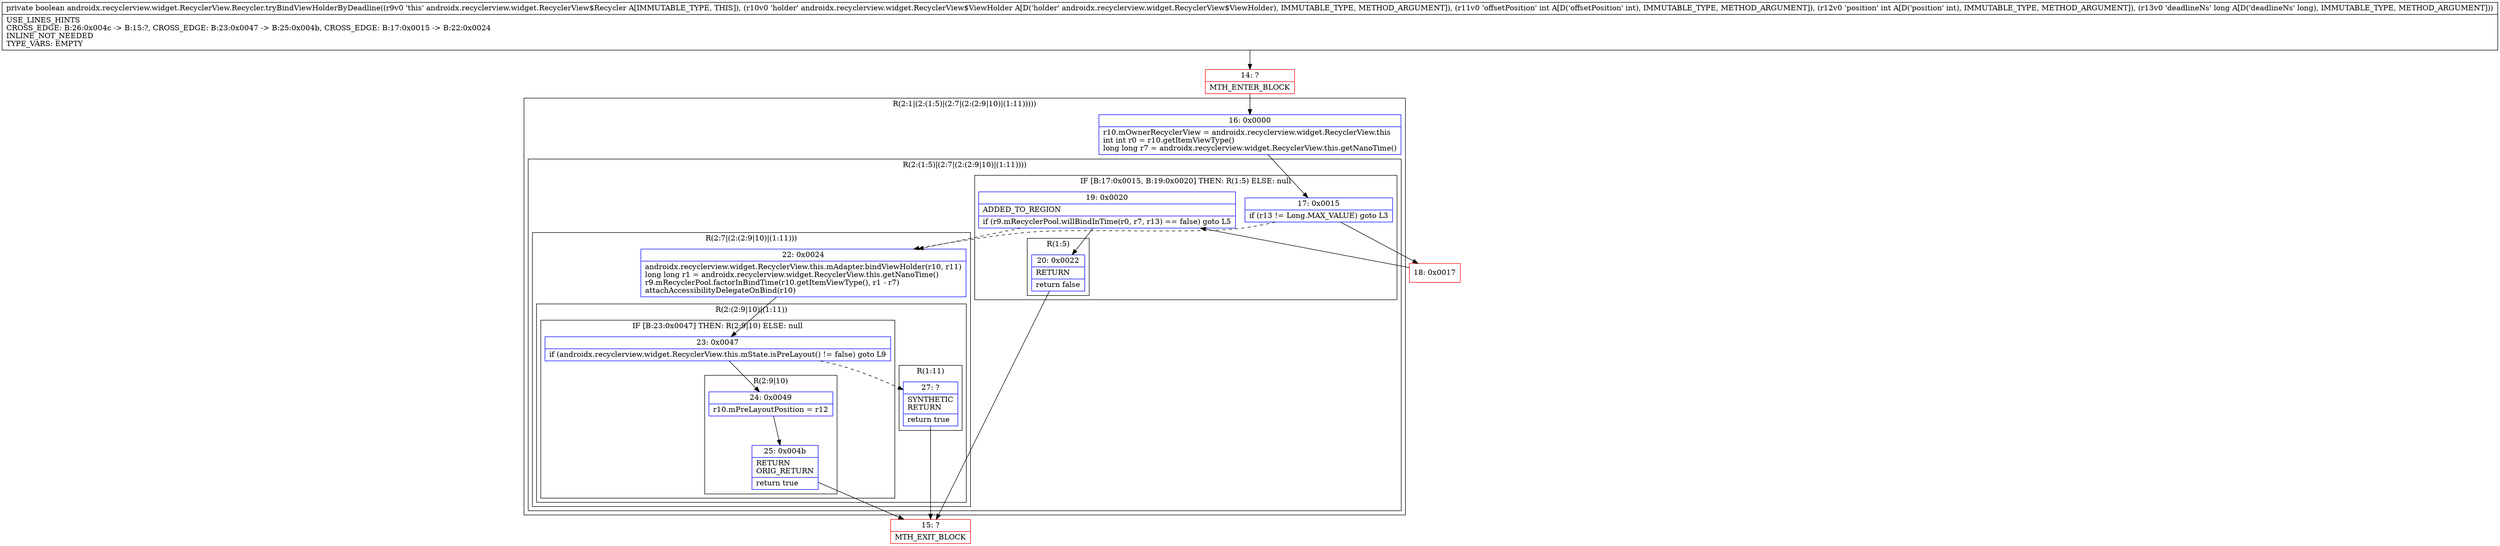 digraph "CFG forandroidx.recyclerview.widget.RecyclerView.Recycler.tryBindViewHolderByDeadline(Landroidx\/recyclerview\/widget\/RecyclerView$ViewHolder;IIJ)Z" {
subgraph cluster_Region_1533512482 {
label = "R(2:1|(2:(1:5)|(2:7|(2:(2:9|10)|(1:11)))))";
node [shape=record,color=blue];
Node_16 [shape=record,label="{16\:\ 0x0000|r10.mOwnerRecyclerView = androidx.recyclerview.widget.RecyclerView.this\lint int r0 = r10.getItemViewType()\llong long r7 = androidx.recyclerview.widget.RecyclerView.this.getNanoTime()\l}"];
subgraph cluster_Region_1058116892 {
label = "R(2:(1:5)|(2:7|(2:(2:9|10)|(1:11))))";
node [shape=record,color=blue];
subgraph cluster_IfRegion_1212987263 {
label = "IF [B:17:0x0015, B:19:0x0020] THEN: R(1:5) ELSE: null";
node [shape=record,color=blue];
Node_17 [shape=record,label="{17\:\ 0x0015|if (r13 != Long.MAX_VALUE) goto L3\l}"];
Node_19 [shape=record,label="{19\:\ 0x0020|ADDED_TO_REGION\l|if (r9.mRecyclerPool.willBindInTime(r0, r7, r13) == false) goto L5\l}"];
subgraph cluster_Region_1056427244 {
label = "R(1:5)";
node [shape=record,color=blue];
Node_20 [shape=record,label="{20\:\ 0x0022|RETURN\l|return false\l}"];
}
}
subgraph cluster_Region_1189322349 {
label = "R(2:7|(2:(2:9|10)|(1:11)))";
node [shape=record,color=blue];
Node_22 [shape=record,label="{22\:\ 0x0024|androidx.recyclerview.widget.RecyclerView.this.mAdapter.bindViewHolder(r10, r11)\llong long r1 = androidx.recyclerview.widget.RecyclerView.this.getNanoTime()\lr9.mRecyclerPool.factorInBindTime(r10.getItemViewType(), r1 \- r7)\lattachAccessibilityDelegateOnBind(r10)\l}"];
subgraph cluster_Region_301487446 {
label = "R(2:(2:9|10)|(1:11))";
node [shape=record,color=blue];
subgraph cluster_IfRegion_584323142 {
label = "IF [B:23:0x0047] THEN: R(2:9|10) ELSE: null";
node [shape=record,color=blue];
Node_23 [shape=record,label="{23\:\ 0x0047|if (androidx.recyclerview.widget.RecyclerView.this.mState.isPreLayout() != false) goto L9\l}"];
subgraph cluster_Region_291424373 {
label = "R(2:9|10)";
node [shape=record,color=blue];
Node_24 [shape=record,label="{24\:\ 0x0049|r10.mPreLayoutPosition = r12\l}"];
Node_25 [shape=record,label="{25\:\ 0x004b|RETURN\lORIG_RETURN\l|return true\l}"];
}
}
subgraph cluster_Region_298771998 {
label = "R(1:11)";
node [shape=record,color=blue];
Node_27 [shape=record,label="{27\:\ ?|SYNTHETIC\lRETURN\l|return true\l}"];
}
}
}
}
}
Node_14 [shape=record,color=red,label="{14\:\ ?|MTH_ENTER_BLOCK\l}"];
Node_18 [shape=record,color=red,label="{18\:\ 0x0017}"];
Node_15 [shape=record,color=red,label="{15\:\ ?|MTH_EXIT_BLOCK\l}"];
MethodNode[shape=record,label="{private boolean androidx.recyclerview.widget.RecyclerView.Recycler.tryBindViewHolderByDeadline((r9v0 'this' androidx.recyclerview.widget.RecyclerView$Recycler A[IMMUTABLE_TYPE, THIS]), (r10v0 'holder' androidx.recyclerview.widget.RecyclerView$ViewHolder A[D('holder' androidx.recyclerview.widget.RecyclerView$ViewHolder), IMMUTABLE_TYPE, METHOD_ARGUMENT]), (r11v0 'offsetPosition' int A[D('offsetPosition' int), IMMUTABLE_TYPE, METHOD_ARGUMENT]), (r12v0 'position' int A[D('position' int), IMMUTABLE_TYPE, METHOD_ARGUMENT]), (r13v0 'deadlineNs' long A[D('deadlineNs' long), IMMUTABLE_TYPE, METHOD_ARGUMENT]))  | USE_LINES_HINTS\lCROSS_EDGE: B:26:0x004c \-\> B:15:?, CROSS_EDGE: B:23:0x0047 \-\> B:25:0x004b, CROSS_EDGE: B:17:0x0015 \-\> B:22:0x0024\lINLINE_NOT_NEEDED\lTYPE_VARS: EMPTY\l}"];
MethodNode -> Node_14;Node_16 -> Node_17;
Node_17 -> Node_18;
Node_17 -> Node_22[style=dashed];
Node_19 -> Node_20;
Node_19 -> Node_22[style=dashed];
Node_20 -> Node_15;
Node_22 -> Node_23;
Node_23 -> Node_24;
Node_23 -> Node_27[style=dashed];
Node_24 -> Node_25;
Node_25 -> Node_15;
Node_27 -> Node_15;
Node_14 -> Node_16;
Node_18 -> Node_19;
}

